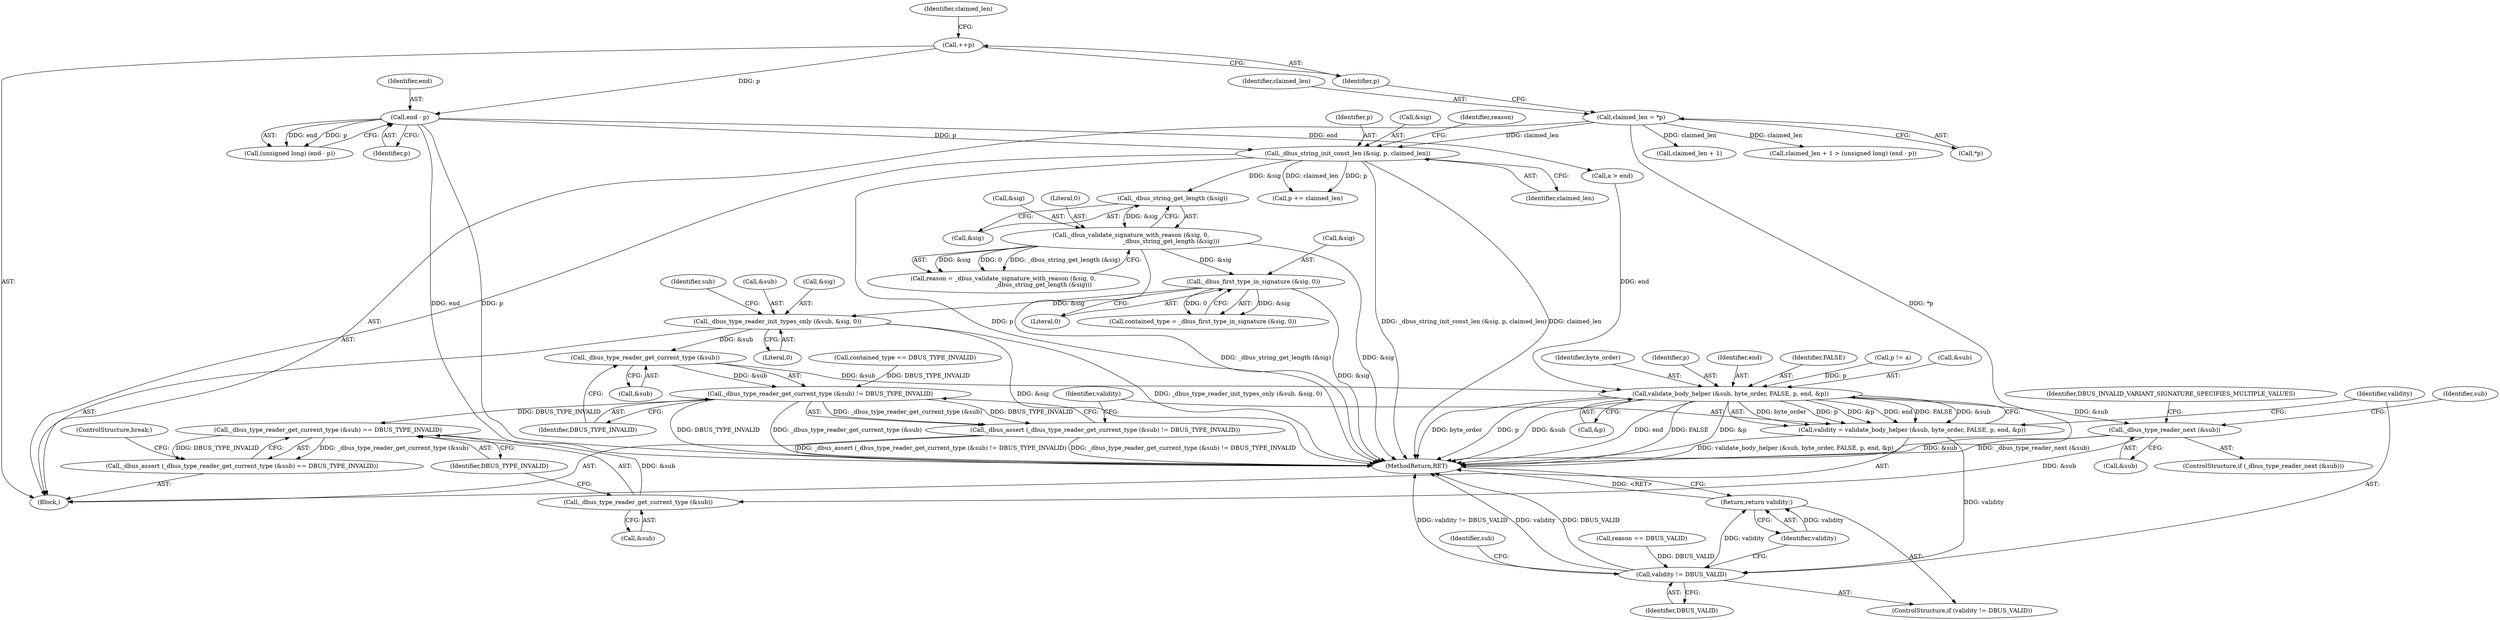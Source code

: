 digraph "0_dbus_7d65a3a6ed8815e34a99c680ac3869fde49dbbd4@API" {
"1000665" [label="(Call,_dbus_type_reader_init_types_only (&sub, &sig, 0))"];
"1000626" [label="(Call,_dbus_first_type_in_signature (&sig, 0))"];
"1000590" [label="(Call,_dbus_validate_signature_with_reason (&sig, 0,\n                                           _dbus_string_get_length (&sig)))"];
"1000594" [label="(Call,_dbus_string_get_length (&sig))"];
"1000583" [label="(Call,_dbus_string_init_const_len (&sig, p, claimed_len))"];
"1000578" [label="(Call,end - p)"];
"1000569" [label="(Call,++p)"];
"1000565" [label="(Call,claimed_len = *p)"];
"1000673" [label="(Call,_dbus_type_reader_get_current_type (&sub))"];
"1000672" [label="(Call,_dbus_type_reader_get_current_type (&sub) != DBUS_TYPE_INVALID)"];
"1000671" [label="(Call,_dbus_assert (_dbus_type_reader_get_current_type (&sub) != DBUS_TYPE_INVALID))"];
"1000701" [label="(Call,_dbus_type_reader_get_current_type (&sub) == DBUS_TYPE_INVALID)"];
"1000700" [label="(Call,_dbus_assert (_dbus_type_reader_get_current_type (&sub) == DBUS_TYPE_INVALID))"];
"1000679" [label="(Call,validate_body_helper (&sub, byte_order, FALSE, p, end, &p))"];
"1000677" [label="(Call,validity = validate_body_helper (&sub, byte_order, FALSE, p, end, &p))"];
"1000689" [label="(Call,validity != DBUS_VALID)"];
"1000692" [label="(Return,return validity;)"];
"1000695" [label="(Call,_dbus_type_reader_next (&sub))"];
"1000702" [label="(Call,_dbus_type_reader_get_current_type (&sub))"];
"1000572" [label="(Call,claimed_len + 1 > (unsigned long) (end - p))"];
"1000677" [label="(Call,validity = validate_body_helper (&sub, byte_order, FALSE, p, end, &p))"];
"1000674" [label="(Call,&sub)"];
"1000697" [label="(Identifier,sub)"];
"1000624" [label="(Call,contained_type = _dbus_first_type_in_signature (&sig, 0))"];
"1000691" [label="(Identifier,DBUS_VALID)"];
"1000683" [label="(Identifier,FALSE)"];
"1000586" [label="(Identifier,p)"];
"1000693" [label="(Identifier,validity)"];
"1000646" [label="(Call,a > end)"];
"1000570" [label="(Identifier,p)"];
"1000595" [label="(Call,&sig)"];
"1000593" [label="(Literal,0)"];
"1000700" [label="(Call,_dbus_assert (_dbus_type_reader_get_current_type (&sub) == DBUS_TYPE_INVALID))"];
"1000576" [label="(Call,(unsigned long) (end - p))"];
"1000584" [label="(Call,&sig)"];
"1000627" [label="(Call,&sig)"];
"1000666" [label="(Call,&sub)"];
"1000629" [label="(Literal,0)"];
"1000652" [label="(Call,p != a)"];
"1000565" [label="(Call,claimed_len = *p)"];
"1000696" [label="(Call,&sub)"];
"1000671" [label="(Call,_dbus_assert (_dbus_type_reader_get_current_type (&sub) != DBUS_TYPE_INVALID))"];
"1000680" [label="(Call,&sub)"];
"1000701" [label="(Call,_dbus_type_reader_get_current_type (&sub) == DBUS_TYPE_INVALID)"];
"1000694" [label="(ControlStructure,if (_dbus_type_reader_next (&sub)))"];
"1000695" [label="(Call,_dbus_type_reader_next (&sub))"];
"1000574" [label="(Identifier,claimed_len)"];
"1000688" [label="(ControlStructure,if (validity != DBUS_VALID))"];
"1000626" [label="(Call,_dbus_first_type_in_signature (&sig, 0))"];
"1000672" [label="(Call,_dbus_type_reader_get_current_type (&sub) != DBUS_TYPE_INVALID)"];
"1000589" [label="(Identifier,reason)"];
"1000591" [label="(Call,&sig)"];
"1000631" [label="(Call,contained_type == DBUS_TYPE_INVALID)"];
"1000557" [label="(Block,)"];
"1000567" [label="(Call,*p)"];
"1000573" [label="(Call,claimed_len + 1)"];
"1000678" [label="(Identifier,validity)"];
"1000706" [label="(ControlStructure,break;)"];
"1000690" [label="(Identifier,validity)"];
"1000699" [label="(Identifier,DBUS_INVALID_VARIANT_SIGNATURE_SPECIFIES_MULTIPLE_VALUES)"];
"1000588" [label="(Call,reason = _dbus_validate_signature_with_reason (&sig, 0,\n                                           _dbus_string_get_length (&sig)))"];
"1000580" [label="(Identifier,p)"];
"1000676" [label="(Identifier,DBUS_TYPE_INVALID)"];
"1000579" [label="(Identifier,end)"];
"1000587" [label="(Identifier,claimed_len)"];
"1000665" [label="(Call,_dbus_type_reader_init_types_only (&sub, &sig, 0))"];
"1000679" [label="(Call,validate_body_helper (&sub, byte_order, FALSE, p, end, &p))"];
"1000692" [label="(Return,return validity;)"];
"1000578" [label="(Call,end - p)"];
"1000702" [label="(Call,_dbus_type_reader_get_current_type (&sub))"];
"1000689" [label="(Call,validity != DBUS_VALID)"];
"1000704" [label="(Identifier,sub)"];
"1000682" [label="(Identifier,byte_order)"];
"1000684" [label="(Identifier,p)"];
"1000599" [label="(Call,reason == DBUS_VALID)"];
"1000673" [label="(Call,_dbus_type_reader_get_current_type (&sub))"];
"1000566" [label="(Identifier,claimed_len)"];
"1000668" [label="(Call,&sig)"];
"1000705" [label="(Identifier,DBUS_TYPE_INVALID)"];
"1000686" [label="(Call,&p)"];
"1000675" [label="(Identifier,sub)"];
"1000703" [label="(Call,&sub)"];
"1000670" [label="(Literal,0)"];
"1000770" [label="(MethodReturn,RET)"];
"1000583" [label="(Call,_dbus_string_init_const_len (&sig, p, claimed_len))"];
"1000590" [label="(Call,_dbus_validate_signature_with_reason (&sig, 0,\n                                           _dbus_string_get_length (&sig)))"];
"1000612" [label="(Call,p += claimed_len)"];
"1000569" [label="(Call,++p)"];
"1000685" [label="(Identifier,end)"];
"1000594" [label="(Call,_dbus_string_get_length (&sig))"];
"1000665" -> "1000557"  [label="AST: "];
"1000665" -> "1000670"  [label="CFG: "];
"1000666" -> "1000665"  [label="AST: "];
"1000668" -> "1000665"  [label="AST: "];
"1000670" -> "1000665"  [label="AST: "];
"1000675" -> "1000665"  [label="CFG: "];
"1000665" -> "1000770"  [label="DDG: &sig"];
"1000665" -> "1000770"  [label="DDG: _dbus_type_reader_init_types_only (&sub, &sig, 0)"];
"1000626" -> "1000665"  [label="DDG: &sig"];
"1000665" -> "1000673"  [label="DDG: &sub"];
"1000626" -> "1000624"  [label="AST: "];
"1000626" -> "1000629"  [label="CFG: "];
"1000627" -> "1000626"  [label="AST: "];
"1000629" -> "1000626"  [label="AST: "];
"1000624" -> "1000626"  [label="CFG: "];
"1000626" -> "1000770"  [label="DDG: &sig"];
"1000626" -> "1000624"  [label="DDG: &sig"];
"1000626" -> "1000624"  [label="DDG: 0"];
"1000590" -> "1000626"  [label="DDG: &sig"];
"1000590" -> "1000588"  [label="AST: "];
"1000590" -> "1000594"  [label="CFG: "];
"1000591" -> "1000590"  [label="AST: "];
"1000593" -> "1000590"  [label="AST: "];
"1000594" -> "1000590"  [label="AST: "];
"1000588" -> "1000590"  [label="CFG: "];
"1000590" -> "1000770"  [label="DDG: &sig"];
"1000590" -> "1000770"  [label="DDG: _dbus_string_get_length (&sig)"];
"1000590" -> "1000588"  [label="DDG: &sig"];
"1000590" -> "1000588"  [label="DDG: 0"];
"1000590" -> "1000588"  [label="DDG: _dbus_string_get_length (&sig)"];
"1000594" -> "1000590"  [label="DDG: &sig"];
"1000594" -> "1000595"  [label="CFG: "];
"1000595" -> "1000594"  [label="AST: "];
"1000583" -> "1000594"  [label="DDG: &sig"];
"1000583" -> "1000557"  [label="AST: "];
"1000583" -> "1000587"  [label="CFG: "];
"1000584" -> "1000583"  [label="AST: "];
"1000586" -> "1000583"  [label="AST: "];
"1000587" -> "1000583"  [label="AST: "];
"1000589" -> "1000583"  [label="CFG: "];
"1000583" -> "1000770"  [label="DDG: _dbus_string_init_const_len (&sig, p, claimed_len)"];
"1000583" -> "1000770"  [label="DDG: p"];
"1000583" -> "1000770"  [label="DDG: claimed_len"];
"1000578" -> "1000583"  [label="DDG: p"];
"1000565" -> "1000583"  [label="DDG: claimed_len"];
"1000583" -> "1000612"  [label="DDG: claimed_len"];
"1000583" -> "1000612"  [label="DDG: p"];
"1000578" -> "1000576"  [label="AST: "];
"1000578" -> "1000580"  [label="CFG: "];
"1000579" -> "1000578"  [label="AST: "];
"1000580" -> "1000578"  [label="AST: "];
"1000576" -> "1000578"  [label="CFG: "];
"1000578" -> "1000770"  [label="DDG: end"];
"1000578" -> "1000770"  [label="DDG: p"];
"1000578" -> "1000576"  [label="DDG: end"];
"1000578" -> "1000576"  [label="DDG: p"];
"1000569" -> "1000578"  [label="DDG: p"];
"1000578" -> "1000646"  [label="DDG: end"];
"1000569" -> "1000557"  [label="AST: "];
"1000569" -> "1000570"  [label="CFG: "];
"1000570" -> "1000569"  [label="AST: "];
"1000574" -> "1000569"  [label="CFG: "];
"1000565" -> "1000557"  [label="AST: "];
"1000565" -> "1000567"  [label="CFG: "];
"1000566" -> "1000565"  [label="AST: "];
"1000567" -> "1000565"  [label="AST: "];
"1000570" -> "1000565"  [label="CFG: "];
"1000565" -> "1000770"  [label="DDG: *p"];
"1000565" -> "1000572"  [label="DDG: claimed_len"];
"1000565" -> "1000573"  [label="DDG: claimed_len"];
"1000673" -> "1000672"  [label="AST: "];
"1000673" -> "1000674"  [label="CFG: "];
"1000674" -> "1000673"  [label="AST: "];
"1000676" -> "1000673"  [label="CFG: "];
"1000673" -> "1000672"  [label="DDG: &sub"];
"1000673" -> "1000679"  [label="DDG: &sub"];
"1000672" -> "1000671"  [label="AST: "];
"1000672" -> "1000676"  [label="CFG: "];
"1000676" -> "1000672"  [label="AST: "];
"1000671" -> "1000672"  [label="CFG: "];
"1000672" -> "1000770"  [label="DDG: DBUS_TYPE_INVALID"];
"1000672" -> "1000770"  [label="DDG: _dbus_type_reader_get_current_type (&sub)"];
"1000672" -> "1000671"  [label="DDG: _dbus_type_reader_get_current_type (&sub)"];
"1000672" -> "1000671"  [label="DDG: DBUS_TYPE_INVALID"];
"1000631" -> "1000672"  [label="DDG: DBUS_TYPE_INVALID"];
"1000672" -> "1000701"  [label="DDG: DBUS_TYPE_INVALID"];
"1000671" -> "1000557"  [label="AST: "];
"1000678" -> "1000671"  [label="CFG: "];
"1000671" -> "1000770"  [label="DDG: _dbus_type_reader_get_current_type (&sub) != DBUS_TYPE_INVALID"];
"1000671" -> "1000770"  [label="DDG: _dbus_assert (_dbus_type_reader_get_current_type (&sub) != DBUS_TYPE_INVALID)"];
"1000701" -> "1000700"  [label="AST: "];
"1000701" -> "1000705"  [label="CFG: "];
"1000702" -> "1000701"  [label="AST: "];
"1000705" -> "1000701"  [label="AST: "];
"1000700" -> "1000701"  [label="CFG: "];
"1000701" -> "1000700"  [label="DDG: _dbus_type_reader_get_current_type (&sub)"];
"1000701" -> "1000700"  [label="DDG: DBUS_TYPE_INVALID"];
"1000702" -> "1000701"  [label="DDG: &sub"];
"1000700" -> "1000557"  [label="AST: "];
"1000706" -> "1000700"  [label="CFG: "];
"1000679" -> "1000677"  [label="AST: "];
"1000679" -> "1000686"  [label="CFG: "];
"1000680" -> "1000679"  [label="AST: "];
"1000682" -> "1000679"  [label="AST: "];
"1000683" -> "1000679"  [label="AST: "];
"1000684" -> "1000679"  [label="AST: "];
"1000685" -> "1000679"  [label="AST: "];
"1000686" -> "1000679"  [label="AST: "];
"1000677" -> "1000679"  [label="CFG: "];
"1000679" -> "1000770"  [label="DDG: byte_order"];
"1000679" -> "1000770"  [label="DDG: p"];
"1000679" -> "1000770"  [label="DDG: &sub"];
"1000679" -> "1000770"  [label="DDG: end"];
"1000679" -> "1000770"  [label="DDG: FALSE"];
"1000679" -> "1000770"  [label="DDG: &p"];
"1000679" -> "1000677"  [label="DDG: byte_order"];
"1000679" -> "1000677"  [label="DDG: p"];
"1000679" -> "1000677"  [label="DDG: &p"];
"1000679" -> "1000677"  [label="DDG: end"];
"1000679" -> "1000677"  [label="DDG: FALSE"];
"1000679" -> "1000677"  [label="DDG: &sub"];
"1000652" -> "1000679"  [label="DDG: p"];
"1000646" -> "1000679"  [label="DDG: end"];
"1000679" -> "1000695"  [label="DDG: &sub"];
"1000677" -> "1000557"  [label="AST: "];
"1000678" -> "1000677"  [label="AST: "];
"1000690" -> "1000677"  [label="CFG: "];
"1000677" -> "1000770"  [label="DDG: validate_body_helper (&sub, byte_order, FALSE, p, end, &p)"];
"1000677" -> "1000689"  [label="DDG: validity"];
"1000689" -> "1000688"  [label="AST: "];
"1000689" -> "1000691"  [label="CFG: "];
"1000690" -> "1000689"  [label="AST: "];
"1000691" -> "1000689"  [label="AST: "];
"1000693" -> "1000689"  [label="CFG: "];
"1000697" -> "1000689"  [label="CFG: "];
"1000689" -> "1000770"  [label="DDG: validity != DBUS_VALID"];
"1000689" -> "1000770"  [label="DDG: validity"];
"1000689" -> "1000770"  [label="DDG: DBUS_VALID"];
"1000599" -> "1000689"  [label="DDG: DBUS_VALID"];
"1000689" -> "1000692"  [label="DDG: validity"];
"1000692" -> "1000688"  [label="AST: "];
"1000692" -> "1000693"  [label="CFG: "];
"1000693" -> "1000692"  [label="AST: "];
"1000770" -> "1000692"  [label="CFG: "];
"1000692" -> "1000770"  [label="DDG: <RET>"];
"1000693" -> "1000692"  [label="DDG: validity"];
"1000695" -> "1000694"  [label="AST: "];
"1000695" -> "1000696"  [label="CFG: "];
"1000696" -> "1000695"  [label="AST: "];
"1000699" -> "1000695"  [label="CFG: "];
"1000704" -> "1000695"  [label="CFG: "];
"1000695" -> "1000770"  [label="DDG: _dbus_type_reader_next (&sub)"];
"1000695" -> "1000770"  [label="DDG: &sub"];
"1000695" -> "1000702"  [label="DDG: &sub"];
"1000702" -> "1000703"  [label="CFG: "];
"1000703" -> "1000702"  [label="AST: "];
"1000705" -> "1000702"  [label="CFG: "];
}
